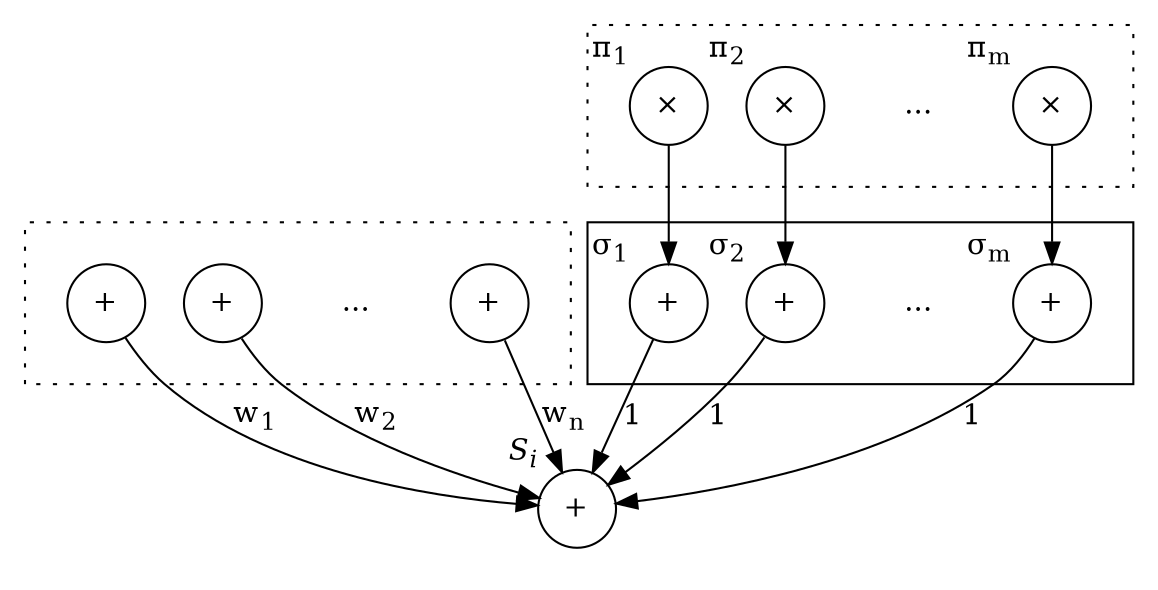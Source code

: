 digraph {
  node [shape=circle];

  subgraph cluster_PP {
    pp1 [label=<+>,xlabel=<&sigma;<sub>1</sub>>];
    pp2 [label=<+>,xlabel=<&sigma;<sub>2</sub>>];
    ppd [label="...",shape=none];
    ppm [label=<+>,xlabel=<&sigma;<sub>m</sub>>];
    graph [margin=20,style=solid];
  }

  subgraph cluster_P1 {
    margin=10;
    p1_1 [label=<+>];
    p1_2 [label=<+>];
    p1_d [label="...",shape=none];
    p1_n [label=<+>];
    graph [margin=20,style=dotted];
  }

  subgraph cluster_P2 {
    rank="same";
    p2_1 [label=<&times;>,xlabel=<&pi;<sub>1</sub>>];
    p2_2 [label=<&times;>,xlabel=<&pi;<sub>2</sub>>];
    p2_d [label="...",shape=none];
    p2_m [label=<&times;>,xlabel=<&pi;<sub>m</sub>>];
    graph [margin=20,style=dotted];
  }

  subgraph cluster_S {
    rank="same";
    s [label="+",xlabel=<<i>S<sub>i</sub></i>>];
    graph [style=invis];
  }

  p2_1 -> pp1;
  p2_2 -> pp2;
  p2_d -> ppd [style=invis];
  p2_m -> ppm;

  p1_1 -> s [label=<w<sub>1</sub>>];
  p1_2 -> s [label=<w<sub>2</sub>>];
  p1_d -> s [style=invis];
  p1_n -> s [label=<w<sub>n</sub>>];

  pp1 -> s [label="1"];
  pp2 -> s [label="1"];
  ppd -> s [style=invis];
  ppm -> s [label="1"];
}
